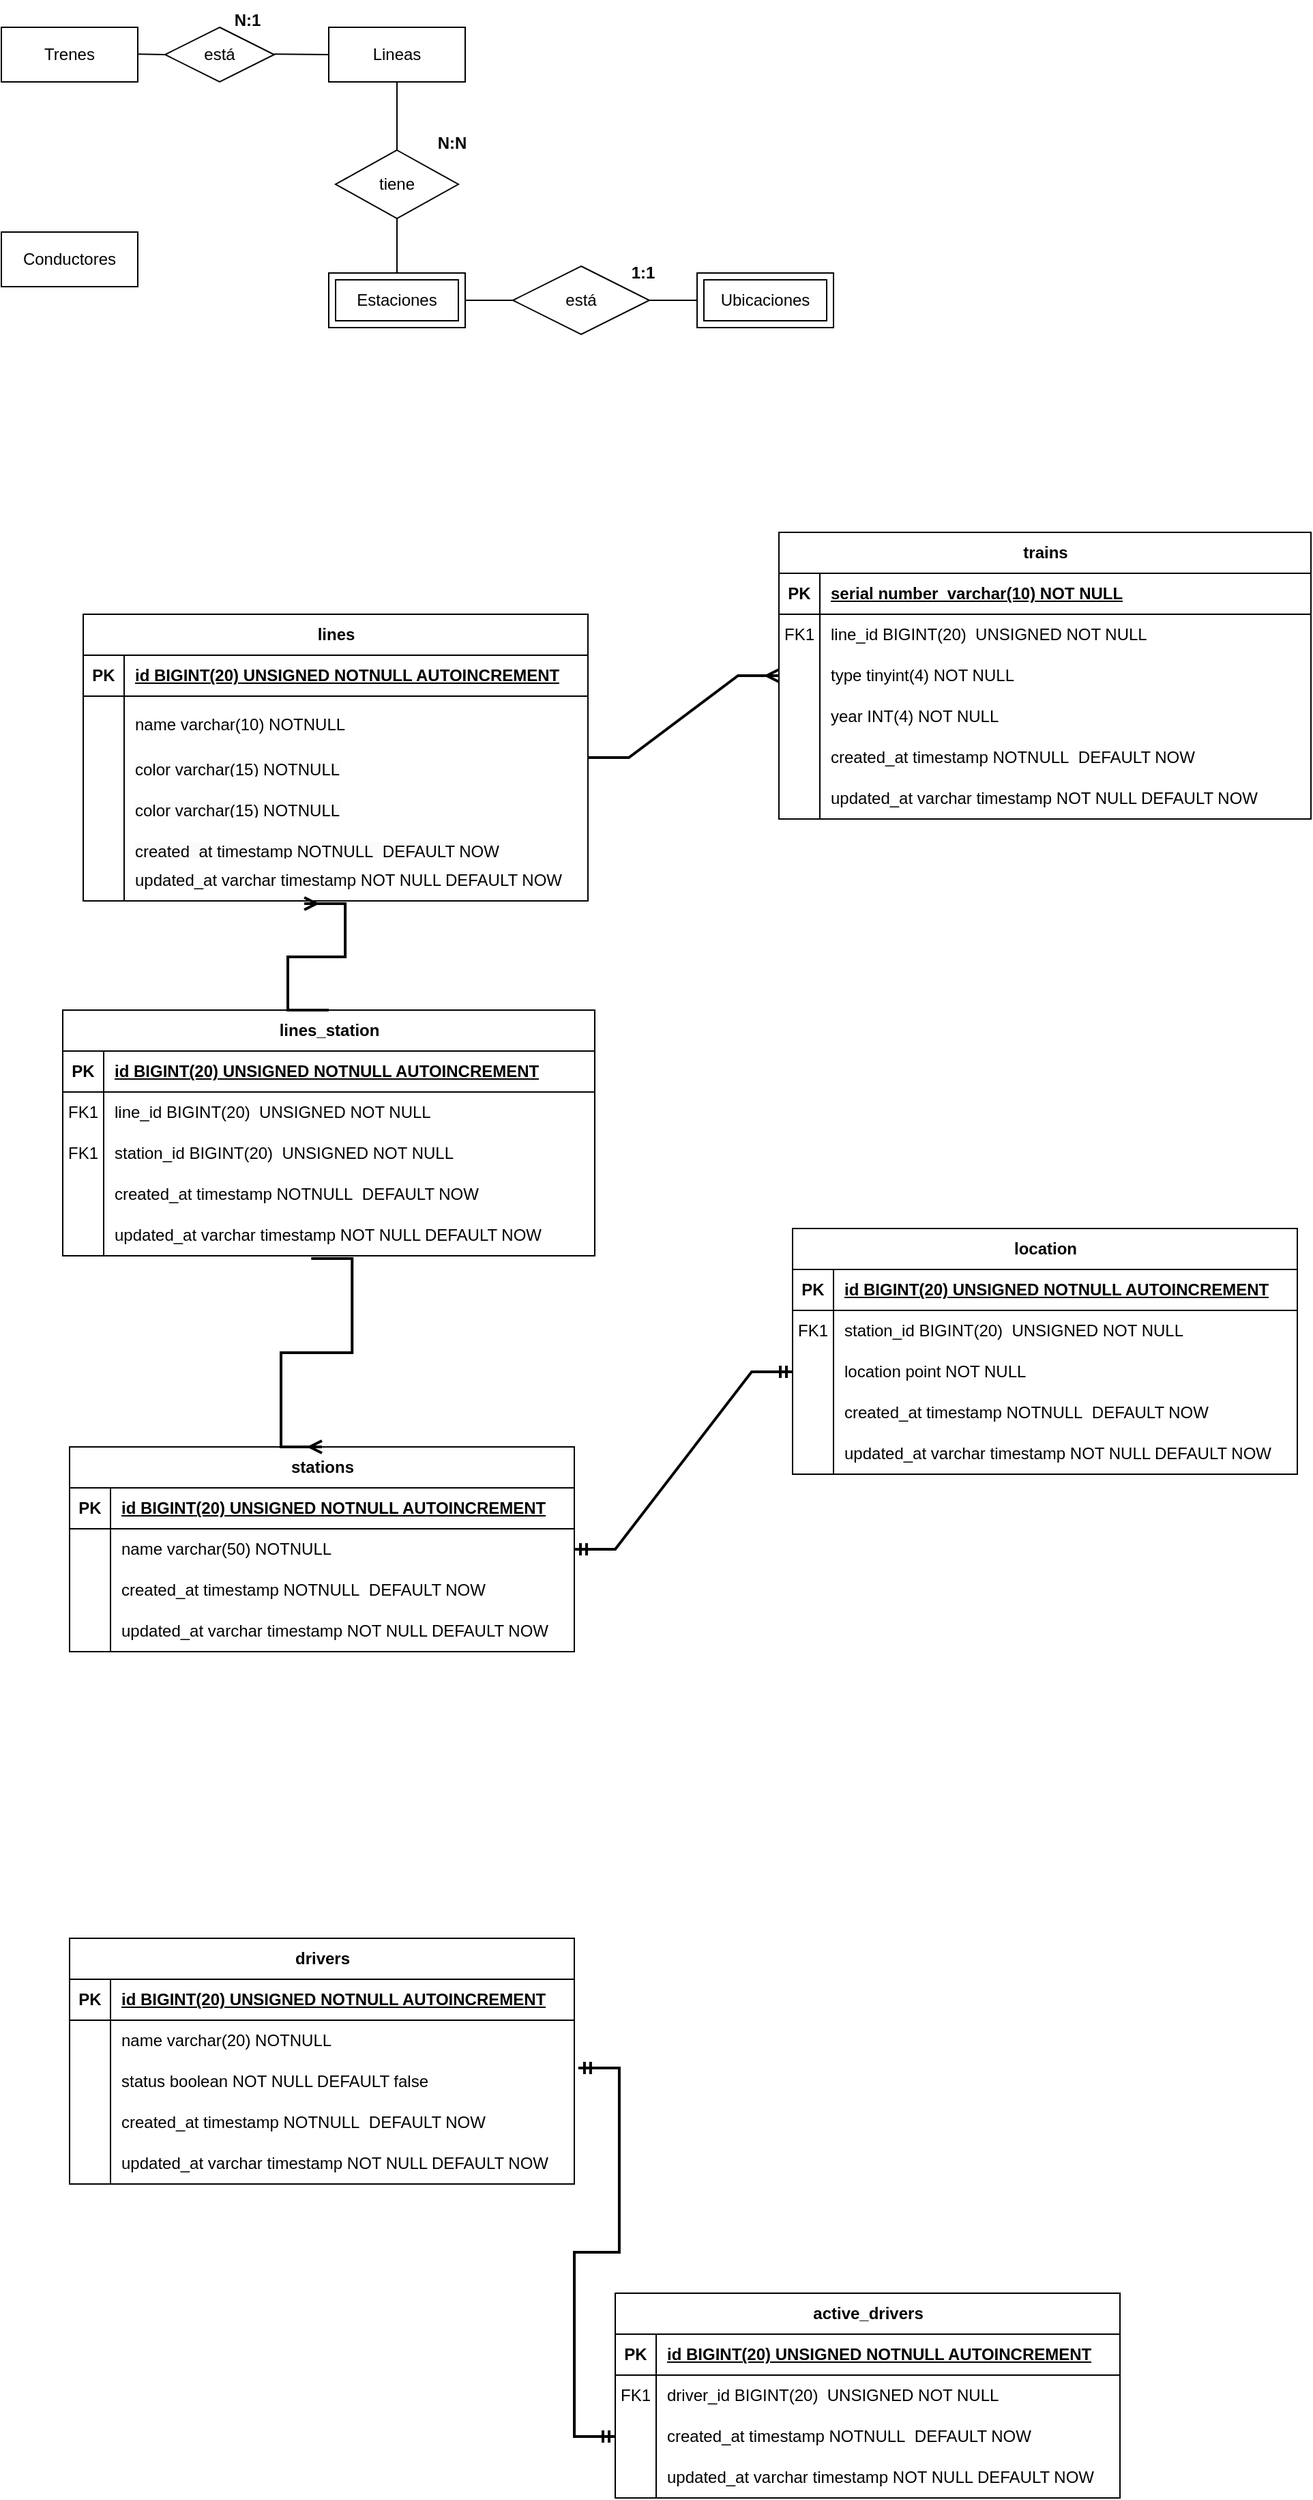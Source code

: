 <mxfile version="24.0.5" type="device">
  <diagram id="R2lEEEUBdFMjLlhIrx00" name="Page-1">
    <mxGraphModel dx="3327" dy="1740" grid="1" gridSize="10" guides="1" tooltips="1" connect="1" arrows="1" fold="1" page="1" pageScale="1" pageWidth="850" pageHeight="1100" math="0" shadow="0" extFonts="Permanent Marker^https://fonts.googleapis.com/css?family=Permanent+Marker">
      <root>
        <mxCell id="0" />
        <mxCell id="1" parent="0" />
        <mxCell id="7K-IEKMpNuhxgdK280T_-3" value="&lt;font style=&quot;vertical-align: inherit;&quot;&gt;&lt;font style=&quot;vertical-align: inherit;&quot;&gt;Lineas&lt;/font&gt;&lt;/font&gt;" style="whiteSpace=wrap;html=1;align=center;" vertex="1" parent="1">
          <mxGeometry x="250" y="30" width="100" height="40" as="geometry" />
        </mxCell>
        <mxCell id="7K-IEKMpNuhxgdK280T_-4" value="&lt;font style=&quot;vertical-align: inherit;&quot;&gt;&lt;font style=&quot;vertical-align: inherit;&quot;&gt;Trenes&lt;/font&gt;&lt;/font&gt;" style="whiteSpace=wrap;html=1;align=center;" vertex="1" parent="1">
          <mxGeometry x="10" y="30" width="100" height="40" as="geometry" />
        </mxCell>
        <mxCell id="7K-IEKMpNuhxgdK280T_-5" value="&lt;font style=&quot;vertical-align: inherit;&quot;&gt;&lt;font style=&quot;vertical-align: inherit;&quot;&gt;Estaciones&lt;/font&gt;&lt;/font&gt;" style="shape=ext;margin=3;double=1;whiteSpace=wrap;html=1;align=center;" vertex="1" parent="1">
          <mxGeometry x="250" y="210" width="100" height="40" as="geometry" />
        </mxCell>
        <mxCell id="7K-IEKMpNuhxgdK280T_-6" value="&lt;font style=&quot;vertical-align: inherit;&quot;&gt;&lt;font style=&quot;vertical-align: inherit;&quot;&gt;Ubicaciones&lt;/font&gt;&lt;/font&gt;" style="shape=ext;margin=3;double=1;whiteSpace=wrap;html=1;align=center;" vertex="1" parent="1">
          <mxGeometry x="520" y="210" width="100" height="40" as="geometry" />
        </mxCell>
        <mxCell id="7K-IEKMpNuhxgdK280T_-10" value="&lt;font style=&quot;vertical-align: inherit;&quot;&gt;&lt;font style=&quot;vertical-align: inherit;&quot;&gt;está&lt;/font&gt;&lt;/font&gt;" style="shape=rhombus;perimeter=rhombusPerimeter;whiteSpace=wrap;html=1;align=center;" vertex="1" parent="1">
          <mxGeometry x="130" y="30" width="80" height="40" as="geometry" />
        </mxCell>
        <mxCell id="7K-IEKMpNuhxgdK280T_-11" value="" style="endArrow=none;html=1;rounded=0;entryX=0;entryY=0.5;entryDx=0;entryDy=0;" edge="1" parent="1" target="7K-IEKMpNuhxgdK280T_-10">
          <mxGeometry relative="1" as="geometry">
            <mxPoint x="110" y="49.57" as="sourcePoint" />
            <mxPoint x="270" y="49.57" as="targetPoint" />
          </mxGeometry>
        </mxCell>
        <mxCell id="7K-IEKMpNuhxgdK280T_-12" value="" style="endArrow=none;html=1;rounded=0;" edge="1" parent="1">
          <mxGeometry relative="1" as="geometry">
            <mxPoint x="210" y="49.57" as="sourcePoint" />
            <mxPoint x="250" y="50" as="targetPoint" />
          </mxGeometry>
        </mxCell>
        <mxCell id="7K-IEKMpNuhxgdK280T_-13" value="&lt;font style=&quot;vertical-align: inherit;&quot;&gt;&lt;font style=&quot;vertical-align: inherit;&quot;&gt;tiene&lt;/font&gt;&lt;/font&gt;" style="shape=rhombus;perimeter=rhombusPerimeter;whiteSpace=wrap;html=1;align=center;" vertex="1" parent="1">
          <mxGeometry x="255" y="120" width="90" height="50" as="geometry" />
        </mxCell>
        <mxCell id="7K-IEKMpNuhxgdK280T_-14" value="" style="endArrow=none;html=1;rounded=0;exitX=0.5;exitY=1;exitDx=0;exitDy=0;entryX=0.5;entryY=0;entryDx=0;entryDy=0;" edge="1" parent="1" source="7K-IEKMpNuhxgdK280T_-3" target="7K-IEKMpNuhxgdK280T_-13">
          <mxGeometry relative="1" as="geometry">
            <mxPoint x="240" y="180" as="sourcePoint" />
            <mxPoint x="400" y="180" as="targetPoint" />
          </mxGeometry>
        </mxCell>
        <mxCell id="7K-IEKMpNuhxgdK280T_-15" value="" style="endArrow=none;html=1;rounded=0;exitX=0.5;exitY=1;exitDx=0;exitDy=0;entryX=0.5;entryY=0;entryDx=0;entryDy=0;" edge="1" parent="1" source="7K-IEKMpNuhxgdK280T_-13" target="7K-IEKMpNuhxgdK280T_-5">
          <mxGeometry relative="1" as="geometry">
            <mxPoint x="240" y="180" as="sourcePoint" />
            <mxPoint x="300" y="200" as="targetPoint" />
          </mxGeometry>
        </mxCell>
        <mxCell id="7K-IEKMpNuhxgdK280T_-16" value="&lt;font style=&quot;vertical-align: inherit;&quot;&gt;&lt;font style=&quot;vertical-align: inherit;&quot;&gt;está&lt;/font&gt;&lt;/font&gt;" style="shape=rhombus;perimeter=rhombusPerimeter;whiteSpace=wrap;html=1;align=center;" vertex="1" parent="1">
          <mxGeometry x="385" y="205" width="100" height="50" as="geometry" />
        </mxCell>
        <mxCell id="7K-IEKMpNuhxgdK280T_-17" value="" style="endArrow=none;html=1;rounded=0;exitX=1;exitY=0.5;exitDx=0;exitDy=0;entryX=0;entryY=0.5;entryDx=0;entryDy=0;" edge="1" parent="1" source="7K-IEKMpNuhxgdK280T_-5" target="7K-IEKMpNuhxgdK280T_-16">
          <mxGeometry relative="1" as="geometry">
            <mxPoint x="360" y="230" as="sourcePoint" />
            <mxPoint x="380" y="230" as="targetPoint" />
          </mxGeometry>
        </mxCell>
        <mxCell id="7K-IEKMpNuhxgdK280T_-18" value="" style="endArrow=none;html=1;rounded=0;exitX=1;exitY=0.5;exitDx=0;exitDy=0;entryX=0;entryY=0.5;entryDx=0;entryDy=0;" edge="1" parent="1" source="7K-IEKMpNuhxgdK280T_-16" target="7K-IEKMpNuhxgdK280T_-6">
          <mxGeometry relative="1" as="geometry">
            <mxPoint x="370" y="240" as="sourcePoint" />
            <mxPoint x="530" y="240" as="targetPoint" />
          </mxGeometry>
        </mxCell>
        <mxCell id="7K-IEKMpNuhxgdK280T_-19" value="&lt;font style=&quot;vertical-align: inherit;&quot;&gt;&lt;font style=&quot;vertical-align: inherit;&quot;&gt;&lt;font style=&quot;vertical-align: inherit;&quot;&gt;&lt;font style=&quot;vertical-align: inherit;&quot;&gt;Conductores&lt;/font&gt;&lt;/font&gt;&lt;/font&gt;&lt;/font&gt;" style="whiteSpace=wrap;html=1;align=center;" vertex="1" parent="1">
          <mxGeometry x="10" y="180" width="100" height="40" as="geometry" />
        </mxCell>
        <mxCell id="7K-IEKMpNuhxgdK280T_-21" value="&lt;font style=&quot;vertical-align: inherit;&quot;&gt;&lt;font style=&quot;vertical-align: inherit;&quot;&gt;N:1&lt;/font&gt;&lt;/font&gt;" style="text;html=1;align=center;verticalAlign=middle;resizable=0;points=[];autosize=1;strokeColor=none;fillColor=none;fontStyle=1" vertex="1" parent="1">
          <mxGeometry x="170" y="10" width="40" height="30" as="geometry" />
        </mxCell>
        <mxCell id="7K-IEKMpNuhxgdK280T_-22" value="&lt;font style=&quot;vertical-align: inherit;&quot;&gt;&lt;font style=&quot;vertical-align: inherit;&quot;&gt;1:1&lt;/font&gt;&lt;/font&gt;" style="text;html=1;align=center;verticalAlign=middle;resizable=0;points=[];autosize=1;strokeColor=none;fillColor=none;fontStyle=1" vertex="1" parent="1">
          <mxGeometry x="460" y="195" width="40" height="30" as="geometry" />
        </mxCell>
        <mxCell id="7K-IEKMpNuhxgdK280T_-23" value="&lt;font style=&quot;vertical-align: inherit;&quot;&gt;&lt;font style=&quot;vertical-align: inherit;&quot;&gt;N:N&lt;/font&gt;&lt;/font&gt;" style="text;html=1;align=center;verticalAlign=middle;resizable=0;points=[];autosize=1;strokeColor=none;fillColor=none;fontStyle=1" vertex="1" parent="1">
          <mxGeometry x="320" y="100" width="40" height="30" as="geometry" />
        </mxCell>
        <mxCell id="7K-IEKMpNuhxgdK280T_-27" value="lines" style="shape=table;startSize=30;container=1;collapsible=1;childLayout=tableLayout;fixedRows=1;rowLines=0;fontStyle=1;align=center;resizeLast=1;html=1;" vertex="1" parent="1">
          <mxGeometry x="70" y="460" width="370" height="210" as="geometry" />
        </mxCell>
        <mxCell id="7K-IEKMpNuhxgdK280T_-28" value="" style="shape=tableRow;horizontal=0;startSize=0;swimlaneHead=0;swimlaneBody=0;fillColor=none;collapsible=0;dropTarget=0;points=[[0,0.5],[1,0.5]];portConstraint=eastwest;top=0;left=0;right=0;bottom=1;" vertex="1" parent="7K-IEKMpNuhxgdK280T_-27">
          <mxGeometry y="30" width="370" height="30" as="geometry" />
        </mxCell>
        <mxCell id="7K-IEKMpNuhxgdK280T_-29" value="PK" style="shape=partialRectangle;connectable=0;fillColor=none;top=0;left=0;bottom=0;right=0;fontStyle=1;overflow=hidden;whiteSpace=wrap;html=1;" vertex="1" parent="7K-IEKMpNuhxgdK280T_-28">
          <mxGeometry width="30" height="30" as="geometry">
            <mxRectangle width="30" height="30" as="alternateBounds" />
          </mxGeometry>
        </mxCell>
        <mxCell id="7K-IEKMpNuhxgdK280T_-30" value="id BIGINT(20) UNSIGNED NOTNULL AUTOINCREMENT" style="shape=partialRectangle;connectable=0;fillColor=none;top=0;left=0;bottom=0;right=0;align=left;spacingLeft=6;fontStyle=5;overflow=hidden;whiteSpace=wrap;html=1;" vertex="1" parent="7K-IEKMpNuhxgdK280T_-28">
          <mxGeometry x="30" width="340" height="30" as="geometry">
            <mxRectangle width="340" height="30" as="alternateBounds" />
          </mxGeometry>
        </mxCell>
        <mxCell id="7K-IEKMpNuhxgdK280T_-31" value="" style="shape=tableRow;horizontal=0;startSize=0;swimlaneHead=0;swimlaneBody=0;fillColor=none;collapsible=0;dropTarget=0;points=[[0,0.5],[1,0.5]];portConstraint=eastwest;top=0;left=0;right=0;bottom=0;" vertex="1" parent="7K-IEKMpNuhxgdK280T_-27">
          <mxGeometry y="60" width="370" height="30" as="geometry" />
        </mxCell>
        <mxCell id="7K-IEKMpNuhxgdK280T_-32" value="" style="shape=partialRectangle;connectable=0;fillColor=none;top=0;left=0;bottom=0;right=0;editable=1;overflow=hidden;whiteSpace=wrap;html=1;" vertex="1" parent="7K-IEKMpNuhxgdK280T_-31">
          <mxGeometry width="30" height="30" as="geometry">
            <mxRectangle width="30" height="30" as="alternateBounds" />
          </mxGeometry>
        </mxCell>
        <mxCell id="7K-IEKMpNuhxgdK280T_-33" value="name varchar(10) NOTNULL" style="shape=partialRectangle;connectable=0;fillColor=none;top=0;left=0;bottom=0;right=0;align=left;spacingLeft=6;overflow=hidden;whiteSpace=wrap;html=1;verticalAlign=bottom;" vertex="1" parent="7K-IEKMpNuhxgdK280T_-31">
          <mxGeometry x="30" width="340" height="30" as="geometry">
            <mxRectangle width="340" height="30" as="alternateBounds" />
          </mxGeometry>
        </mxCell>
        <mxCell id="7K-IEKMpNuhxgdK280T_-34" value="" style="shape=tableRow;horizontal=0;startSize=0;swimlaneHead=0;swimlaneBody=0;fillColor=none;collapsible=0;dropTarget=0;points=[[0,0.5],[1,0.5]];portConstraint=eastwest;top=0;left=0;right=0;bottom=0;" vertex="1" parent="7K-IEKMpNuhxgdK280T_-27">
          <mxGeometry y="90" width="370" height="30" as="geometry" />
        </mxCell>
        <mxCell id="7K-IEKMpNuhxgdK280T_-35" value="" style="shape=partialRectangle;connectable=0;fillColor=none;top=0;left=0;bottom=0;right=0;editable=1;overflow=hidden;whiteSpace=wrap;html=1;" vertex="1" parent="7K-IEKMpNuhxgdK280T_-34">
          <mxGeometry width="30" height="30" as="geometry">
            <mxRectangle width="30" height="30" as="alternateBounds" />
          </mxGeometry>
        </mxCell>
        <mxCell id="7K-IEKMpNuhxgdK280T_-36" value="&lt;br&gt;&lt;span style=&quot;color: rgb(0, 0, 0); font-family: Helvetica; font-size: 12px; font-style: normal; font-variant-ligatures: normal; font-variant-caps: normal; font-weight: 400; letter-spacing: normal; orphans: 2; text-align: left; text-indent: 0px; text-transform: none; widows: 2; word-spacing: 0px; -webkit-text-stroke-width: 0px; white-space: normal; background-color: rgb(251, 251, 251); text-decoration-thickness: initial; text-decoration-style: initial; text-decoration-color: initial; display: inline !important; float: none;&quot;&gt;color varchar(15) NOTNULL&lt;/span&gt;&lt;div&gt;&lt;br/&gt;&lt;/div&gt;" style="shape=partialRectangle;connectable=0;fillColor=none;top=0;left=0;bottom=0;right=0;align=left;spacingLeft=6;overflow=hidden;whiteSpace=wrap;html=1;verticalAlign=middle;" vertex="1" parent="7K-IEKMpNuhxgdK280T_-34">
          <mxGeometry x="30" width="340" height="30" as="geometry">
            <mxRectangle width="340" height="30" as="alternateBounds" />
          </mxGeometry>
        </mxCell>
        <mxCell id="7K-IEKMpNuhxgdK280T_-42" value="" style="shape=tableRow;horizontal=0;startSize=0;swimlaneHead=0;swimlaneBody=0;fillColor=none;collapsible=0;dropTarget=0;points=[[0,0.5],[1,0.5]];portConstraint=eastwest;top=0;left=0;right=0;bottom=0;" vertex="1" parent="7K-IEKMpNuhxgdK280T_-27">
          <mxGeometry y="120" width="370" height="30" as="geometry" />
        </mxCell>
        <mxCell id="7K-IEKMpNuhxgdK280T_-43" value="" style="shape=partialRectangle;connectable=0;fillColor=none;top=0;left=0;bottom=0;right=0;editable=1;overflow=hidden;whiteSpace=wrap;html=1;" vertex="1" parent="7K-IEKMpNuhxgdK280T_-42">
          <mxGeometry width="30" height="30" as="geometry">
            <mxRectangle width="30" height="30" as="alternateBounds" />
          </mxGeometry>
        </mxCell>
        <mxCell id="7K-IEKMpNuhxgdK280T_-44" value="&lt;br&gt;&lt;span style=&quot;color: rgb(0, 0, 0); font-family: Helvetica; font-size: 12px; font-style: normal; font-variant-ligatures: normal; font-variant-caps: normal; font-weight: 400; letter-spacing: normal; orphans: 2; text-align: left; text-indent: 0px; text-transform: none; widows: 2; word-spacing: 0px; -webkit-text-stroke-width: 0px; white-space: normal; background-color: rgb(251, 251, 251); text-decoration-thickness: initial; text-decoration-style: initial; text-decoration-color: initial; display: inline !important; float: none;&quot;&gt;color varchar(15) NOTNULL&lt;/span&gt;&lt;div&gt;&lt;br/&gt;&lt;/div&gt;" style="shape=partialRectangle;connectable=0;fillColor=none;top=0;left=0;bottom=0;right=0;align=left;spacingLeft=6;overflow=hidden;whiteSpace=wrap;html=1;verticalAlign=middle;" vertex="1" parent="7K-IEKMpNuhxgdK280T_-42">
          <mxGeometry x="30" width="340" height="30" as="geometry">
            <mxRectangle width="340" height="30" as="alternateBounds" />
          </mxGeometry>
        </mxCell>
        <mxCell id="7K-IEKMpNuhxgdK280T_-45" value="" style="shape=tableRow;horizontal=0;startSize=0;swimlaneHead=0;swimlaneBody=0;fillColor=none;collapsible=0;dropTarget=0;points=[[0,0.5],[1,0.5]];portConstraint=eastwest;top=0;left=0;right=0;bottom=0;" vertex="1" parent="7K-IEKMpNuhxgdK280T_-27">
          <mxGeometry y="150" width="370" height="30" as="geometry" />
        </mxCell>
        <mxCell id="7K-IEKMpNuhxgdK280T_-46" value="" style="shape=partialRectangle;connectable=0;fillColor=none;top=0;left=0;bottom=0;right=0;editable=1;overflow=hidden;whiteSpace=wrap;html=1;" vertex="1" parent="7K-IEKMpNuhxgdK280T_-45">
          <mxGeometry width="30" height="30" as="geometry">
            <mxRectangle width="30" height="30" as="alternateBounds" />
          </mxGeometry>
        </mxCell>
        <mxCell id="7K-IEKMpNuhxgdK280T_-47" value="&lt;br&gt;&lt;span style=&quot;color: rgb(0, 0, 0); font-family: Helvetica; font-size: 12px; font-style: normal; font-variant-ligatures: normal; font-variant-caps: normal; font-weight: 400; letter-spacing: normal; orphans: 2; text-align: left; text-indent: 0px; text-transform: none; widows: 2; word-spacing: 0px; -webkit-text-stroke-width: 0px; white-space: normal; background-color: rgb(251, 251, 251); text-decoration-thickness: initial; text-decoration-style: initial; text-decoration-color: initial; display: inline !important; float: none;&quot;&gt;created_at timestamp NOTNULL&amp;nbsp; DEFAULT NOW&lt;/span&gt;&lt;div&gt;&lt;br&gt;&lt;/div&gt;" style="shape=partialRectangle;connectable=0;fillColor=none;top=0;left=0;bottom=0;right=0;align=left;spacingLeft=6;overflow=hidden;whiteSpace=wrap;html=1;" vertex="1" parent="7K-IEKMpNuhxgdK280T_-45">
          <mxGeometry x="30" width="340" height="30" as="geometry">
            <mxRectangle width="340" height="30" as="alternateBounds" />
          </mxGeometry>
        </mxCell>
        <mxCell id="7K-IEKMpNuhxgdK280T_-48" value="" style="shape=tableRow;horizontal=0;startSize=0;swimlaneHead=0;swimlaneBody=0;fillColor=none;collapsible=0;dropTarget=0;points=[[0,0.5],[1,0.5]];portConstraint=eastwest;top=0;left=0;right=0;bottom=0;" vertex="1" parent="7K-IEKMpNuhxgdK280T_-27">
          <mxGeometry y="180" width="370" height="30" as="geometry" />
        </mxCell>
        <mxCell id="7K-IEKMpNuhxgdK280T_-49" value="" style="shape=partialRectangle;connectable=0;fillColor=none;top=0;left=0;bottom=0;right=0;editable=1;overflow=hidden;whiteSpace=wrap;html=1;" vertex="1" parent="7K-IEKMpNuhxgdK280T_-48">
          <mxGeometry width="30" height="30" as="geometry">
            <mxRectangle width="30" height="30" as="alternateBounds" />
          </mxGeometry>
        </mxCell>
        <mxCell id="7K-IEKMpNuhxgdK280T_-50" value="&lt;div&gt;updated_at varchar timestamp NOT NULL DEFAULT NOW&lt;/div&gt;" style="shape=partialRectangle;connectable=0;fillColor=none;top=0;left=0;bottom=0;right=0;align=left;spacingLeft=6;overflow=hidden;whiteSpace=wrap;html=1;" vertex="1" parent="7K-IEKMpNuhxgdK280T_-48">
          <mxGeometry x="30" width="340" height="30" as="geometry">
            <mxRectangle width="340" height="30" as="alternateBounds" />
          </mxGeometry>
        </mxCell>
        <mxCell id="7K-IEKMpNuhxgdK280T_-54" value="trains" style="shape=table;startSize=30;container=1;collapsible=1;childLayout=tableLayout;fixedRows=1;rowLines=0;fontStyle=1;align=center;resizeLast=1;html=1;" vertex="1" parent="1">
          <mxGeometry x="580" y="400" width="390" height="210" as="geometry" />
        </mxCell>
        <mxCell id="7K-IEKMpNuhxgdK280T_-55" value="" style="shape=tableRow;horizontal=0;startSize=0;swimlaneHead=0;swimlaneBody=0;fillColor=none;collapsible=0;dropTarget=0;points=[[0,0.5],[1,0.5]];portConstraint=eastwest;top=0;left=0;right=0;bottom=1;" vertex="1" parent="7K-IEKMpNuhxgdK280T_-54">
          <mxGeometry y="30" width="390" height="30" as="geometry" />
        </mxCell>
        <mxCell id="7K-IEKMpNuhxgdK280T_-56" value="PK" style="shape=partialRectangle;connectable=0;fillColor=none;top=0;left=0;bottom=0;right=0;fontStyle=1;overflow=hidden;whiteSpace=wrap;html=1;" vertex="1" parent="7K-IEKMpNuhxgdK280T_-55">
          <mxGeometry width="30" height="30" as="geometry">
            <mxRectangle width="30" height="30" as="alternateBounds" />
          </mxGeometry>
        </mxCell>
        <mxCell id="7K-IEKMpNuhxgdK280T_-57" value="serial number&amp;nbsp; varchar(10) NOT NULL" style="shape=partialRectangle;connectable=0;fillColor=none;top=0;left=0;bottom=0;right=0;align=left;spacingLeft=6;fontStyle=5;overflow=hidden;whiteSpace=wrap;html=1;" vertex="1" parent="7K-IEKMpNuhxgdK280T_-55">
          <mxGeometry x="30" width="360" height="30" as="geometry">
            <mxRectangle width="360" height="30" as="alternateBounds" />
          </mxGeometry>
        </mxCell>
        <mxCell id="7K-IEKMpNuhxgdK280T_-58" value="" style="shape=tableRow;horizontal=0;startSize=0;swimlaneHead=0;swimlaneBody=0;fillColor=none;collapsible=0;dropTarget=0;points=[[0,0.5],[1,0.5]];portConstraint=eastwest;top=0;left=0;right=0;bottom=0;" vertex="1" parent="7K-IEKMpNuhxgdK280T_-54">
          <mxGeometry y="60" width="390" height="30" as="geometry" />
        </mxCell>
        <mxCell id="7K-IEKMpNuhxgdK280T_-59" value="FK1" style="shape=partialRectangle;connectable=0;fillColor=none;top=0;left=0;bottom=0;right=0;editable=1;overflow=hidden;whiteSpace=wrap;html=1;" vertex="1" parent="7K-IEKMpNuhxgdK280T_-58">
          <mxGeometry width="30" height="30" as="geometry">
            <mxRectangle width="30" height="30" as="alternateBounds" />
          </mxGeometry>
        </mxCell>
        <mxCell id="7K-IEKMpNuhxgdK280T_-60" value="line_id BIGINT(20)&amp;nbsp; UNSIGNED NOT NULL" style="shape=partialRectangle;connectable=0;fillColor=none;top=0;left=0;bottom=0;right=0;align=left;spacingLeft=6;overflow=hidden;whiteSpace=wrap;html=1;" vertex="1" parent="7K-IEKMpNuhxgdK280T_-58">
          <mxGeometry x="30" width="360" height="30" as="geometry">
            <mxRectangle width="360" height="30" as="alternateBounds" />
          </mxGeometry>
        </mxCell>
        <mxCell id="7K-IEKMpNuhxgdK280T_-61" value="" style="shape=tableRow;horizontal=0;startSize=0;swimlaneHead=0;swimlaneBody=0;fillColor=none;collapsible=0;dropTarget=0;points=[[0,0.5],[1,0.5]];portConstraint=eastwest;top=0;left=0;right=0;bottom=0;" vertex="1" parent="7K-IEKMpNuhxgdK280T_-54">
          <mxGeometry y="90" width="390" height="30" as="geometry" />
        </mxCell>
        <mxCell id="7K-IEKMpNuhxgdK280T_-62" value="" style="shape=partialRectangle;connectable=0;fillColor=none;top=0;left=0;bottom=0;right=0;editable=1;overflow=hidden;whiteSpace=wrap;html=1;" vertex="1" parent="7K-IEKMpNuhxgdK280T_-61">
          <mxGeometry width="30" height="30" as="geometry">
            <mxRectangle width="30" height="30" as="alternateBounds" />
          </mxGeometry>
        </mxCell>
        <mxCell id="7K-IEKMpNuhxgdK280T_-63" value="type tinyint(4) NOT NULL" style="shape=partialRectangle;connectable=0;fillColor=none;top=0;left=0;bottom=0;right=0;align=left;spacingLeft=6;overflow=hidden;whiteSpace=wrap;html=1;" vertex="1" parent="7K-IEKMpNuhxgdK280T_-61">
          <mxGeometry x="30" width="360" height="30" as="geometry">
            <mxRectangle width="360" height="30" as="alternateBounds" />
          </mxGeometry>
        </mxCell>
        <mxCell id="7K-IEKMpNuhxgdK280T_-64" value="" style="shape=tableRow;horizontal=0;startSize=0;swimlaneHead=0;swimlaneBody=0;fillColor=none;collapsible=0;dropTarget=0;points=[[0,0.5],[1,0.5]];portConstraint=eastwest;top=0;left=0;right=0;bottom=0;" vertex="1" parent="7K-IEKMpNuhxgdK280T_-54">
          <mxGeometry y="120" width="390" height="30" as="geometry" />
        </mxCell>
        <mxCell id="7K-IEKMpNuhxgdK280T_-65" value="" style="shape=partialRectangle;connectable=0;fillColor=none;top=0;left=0;bottom=0;right=0;editable=1;overflow=hidden;whiteSpace=wrap;html=1;" vertex="1" parent="7K-IEKMpNuhxgdK280T_-64">
          <mxGeometry width="30" height="30" as="geometry">
            <mxRectangle width="30" height="30" as="alternateBounds" />
          </mxGeometry>
        </mxCell>
        <mxCell id="7K-IEKMpNuhxgdK280T_-66" value="year INT(4) NOT NULL" style="shape=partialRectangle;connectable=0;fillColor=none;top=0;left=0;bottom=0;right=0;align=left;spacingLeft=6;overflow=hidden;whiteSpace=wrap;html=1;" vertex="1" parent="7K-IEKMpNuhxgdK280T_-64">
          <mxGeometry x="30" width="360" height="30" as="geometry">
            <mxRectangle width="360" height="30" as="alternateBounds" />
          </mxGeometry>
        </mxCell>
        <mxCell id="7K-IEKMpNuhxgdK280T_-76" value="" style="shape=tableRow;horizontal=0;startSize=0;swimlaneHead=0;swimlaneBody=0;fillColor=none;collapsible=0;dropTarget=0;points=[[0,0.5],[1,0.5]];portConstraint=eastwest;top=0;left=0;right=0;bottom=0;" vertex="1" parent="7K-IEKMpNuhxgdK280T_-54">
          <mxGeometry y="150" width="390" height="30" as="geometry" />
        </mxCell>
        <mxCell id="7K-IEKMpNuhxgdK280T_-77" value="" style="shape=partialRectangle;connectable=0;fillColor=none;top=0;left=0;bottom=0;right=0;editable=1;overflow=hidden;whiteSpace=wrap;html=1;" vertex="1" parent="7K-IEKMpNuhxgdK280T_-76">
          <mxGeometry width="30" height="30" as="geometry">
            <mxRectangle width="30" height="30" as="alternateBounds" />
          </mxGeometry>
        </mxCell>
        <mxCell id="7K-IEKMpNuhxgdK280T_-78" value="created_at timestamp NOTNULL&amp;nbsp; DEFAULT NOW" style="shape=partialRectangle;connectable=0;fillColor=none;top=0;left=0;bottom=0;right=0;align=left;spacingLeft=6;overflow=hidden;whiteSpace=wrap;html=1;" vertex="1" parent="7K-IEKMpNuhxgdK280T_-76">
          <mxGeometry x="30" width="360" height="30" as="geometry">
            <mxRectangle width="360" height="30" as="alternateBounds" />
          </mxGeometry>
        </mxCell>
        <mxCell id="7K-IEKMpNuhxgdK280T_-79" value="" style="shape=tableRow;horizontal=0;startSize=0;swimlaneHead=0;swimlaneBody=0;fillColor=none;collapsible=0;dropTarget=0;points=[[0,0.5],[1,0.5]];portConstraint=eastwest;top=0;left=0;right=0;bottom=0;" vertex="1" parent="7K-IEKMpNuhxgdK280T_-54">
          <mxGeometry y="180" width="390" height="30" as="geometry" />
        </mxCell>
        <mxCell id="7K-IEKMpNuhxgdK280T_-80" value="" style="shape=partialRectangle;connectable=0;fillColor=none;top=0;left=0;bottom=0;right=0;editable=1;overflow=hidden;whiteSpace=wrap;html=1;" vertex="1" parent="7K-IEKMpNuhxgdK280T_-79">
          <mxGeometry width="30" height="30" as="geometry">
            <mxRectangle width="30" height="30" as="alternateBounds" />
          </mxGeometry>
        </mxCell>
        <mxCell id="7K-IEKMpNuhxgdK280T_-81" value="updated_at varchar timestamp NOT NULL DEFAULT NOW" style="shape=partialRectangle;connectable=0;fillColor=none;top=0;left=0;bottom=0;right=0;align=left;spacingLeft=6;overflow=hidden;whiteSpace=wrap;html=1;" vertex="1" parent="7K-IEKMpNuhxgdK280T_-79">
          <mxGeometry x="30" width="360" height="30" as="geometry">
            <mxRectangle width="360" height="30" as="alternateBounds" />
          </mxGeometry>
        </mxCell>
        <mxCell id="7K-IEKMpNuhxgdK280T_-95" value="stations" style="shape=table;startSize=30;container=1;collapsible=1;childLayout=tableLayout;fixedRows=1;rowLines=0;fontStyle=1;align=center;resizeLast=1;html=1;" vertex="1" parent="1">
          <mxGeometry x="60" y="1070" width="370" height="150" as="geometry" />
        </mxCell>
        <mxCell id="7K-IEKMpNuhxgdK280T_-96" value="" style="shape=tableRow;horizontal=0;startSize=0;swimlaneHead=0;swimlaneBody=0;fillColor=none;collapsible=0;dropTarget=0;points=[[0,0.5],[1,0.5]];portConstraint=eastwest;top=0;left=0;right=0;bottom=1;" vertex="1" parent="7K-IEKMpNuhxgdK280T_-95">
          <mxGeometry y="30" width="370" height="30" as="geometry" />
        </mxCell>
        <mxCell id="7K-IEKMpNuhxgdK280T_-97" value="PK" style="shape=partialRectangle;connectable=0;fillColor=none;top=0;left=0;bottom=0;right=0;fontStyle=1;overflow=hidden;whiteSpace=wrap;html=1;" vertex="1" parent="7K-IEKMpNuhxgdK280T_-96">
          <mxGeometry width="30" height="30" as="geometry">
            <mxRectangle width="30" height="30" as="alternateBounds" />
          </mxGeometry>
        </mxCell>
        <mxCell id="7K-IEKMpNuhxgdK280T_-98" value="id BIGINT(20) UNSIGNED NOTNULL AUTOINCREMENT" style="shape=partialRectangle;connectable=0;fillColor=none;top=0;left=0;bottom=0;right=0;align=left;spacingLeft=6;fontStyle=5;overflow=hidden;whiteSpace=wrap;html=1;" vertex="1" parent="7K-IEKMpNuhxgdK280T_-96">
          <mxGeometry x="30" width="340" height="30" as="geometry">
            <mxRectangle width="340" height="30" as="alternateBounds" />
          </mxGeometry>
        </mxCell>
        <mxCell id="7K-IEKMpNuhxgdK280T_-99" value="" style="shape=tableRow;horizontal=0;startSize=0;swimlaneHead=0;swimlaneBody=0;fillColor=none;collapsible=0;dropTarget=0;points=[[0,0.5],[1,0.5]];portConstraint=eastwest;top=0;left=0;right=0;bottom=0;" vertex="1" parent="7K-IEKMpNuhxgdK280T_-95">
          <mxGeometry y="60" width="370" height="30" as="geometry" />
        </mxCell>
        <mxCell id="7K-IEKMpNuhxgdK280T_-100" value="" style="shape=partialRectangle;connectable=0;fillColor=none;top=0;left=0;bottom=0;right=0;editable=1;overflow=hidden;whiteSpace=wrap;html=1;" vertex="1" parent="7K-IEKMpNuhxgdK280T_-99">
          <mxGeometry width="30" height="30" as="geometry">
            <mxRectangle width="30" height="30" as="alternateBounds" />
          </mxGeometry>
        </mxCell>
        <mxCell id="7K-IEKMpNuhxgdK280T_-101" value="name varchar(50) NOTNULL" style="shape=partialRectangle;connectable=0;fillColor=none;top=0;left=0;bottom=0;right=0;align=left;spacingLeft=6;overflow=hidden;whiteSpace=wrap;html=1;" vertex="1" parent="7K-IEKMpNuhxgdK280T_-99">
          <mxGeometry x="30" width="340" height="30" as="geometry">
            <mxRectangle width="340" height="30" as="alternateBounds" />
          </mxGeometry>
        </mxCell>
        <mxCell id="7K-IEKMpNuhxgdK280T_-108" value="" style="shape=tableRow;horizontal=0;startSize=0;swimlaneHead=0;swimlaneBody=0;fillColor=none;collapsible=0;dropTarget=0;points=[[0,0.5],[1,0.5]];portConstraint=eastwest;top=0;left=0;right=0;bottom=0;" vertex="1" parent="7K-IEKMpNuhxgdK280T_-95">
          <mxGeometry y="90" width="370" height="30" as="geometry" />
        </mxCell>
        <mxCell id="7K-IEKMpNuhxgdK280T_-109" value="" style="shape=partialRectangle;connectable=0;fillColor=none;top=0;left=0;bottom=0;right=0;editable=1;overflow=hidden;whiteSpace=wrap;html=1;" vertex="1" parent="7K-IEKMpNuhxgdK280T_-108">
          <mxGeometry width="30" height="30" as="geometry">
            <mxRectangle width="30" height="30" as="alternateBounds" />
          </mxGeometry>
        </mxCell>
        <mxCell id="7K-IEKMpNuhxgdK280T_-110" value="created_at timestamp NOTNULL&amp;nbsp; DEFAULT NOW" style="shape=partialRectangle;connectable=0;fillColor=none;top=0;left=0;bottom=0;right=0;align=left;spacingLeft=6;overflow=hidden;whiteSpace=wrap;html=1;" vertex="1" parent="7K-IEKMpNuhxgdK280T_-108">
          <mxGeometry x="30" width="340" height="30" as="geometry">
            <mxRectangle width="340" height="30" as="alternateBounds" />
          </mxGeometry>
        </mxCell>
        <mxCell id="7K-IEKMpNuhxgdK280T_-111" value="" style="shape=tableRow;horizontal=0;startSize=0;swimlaneHead=0;swimlaneBody=0;fillColor=none;collapsible=0;dropTarget=0;points=[[0,0.5],[1,0.5]];portConstraint=eastwest;top=0;left=0;right=0;bottom=0;" vertex="1" parent="7K-IEKMpNuhxgdK280T_-95">
          <mxGeometry y="120" width="370" height="30" as="geometry" />
        </mxCell>
        <mxCell id="7K-IEKMpNuhxgdK280T_-112" value="" style="shape=partialRectangle;connectable=0;fillColor=none;top=0;left=0;bottom=0;right=0;editable=1;overflow=hidden;whiteSpace=wrap;html=1;" vertex="1" parent="7K-IEKMpNuhxgdK280T_-111">
          <mxGeometry width="30" height="30" as="geometry">
            <mxRectangle width="30" height="30" as="alternateBounds" />
          </mxGeometry>
        </mxCell>
        <mxCell id="7K-IEKMpNuhxgdK280T_-113" value="updated_at varchar timestamp NOT NULL DEFAULT NOW" style="shape=partialRectangle;connectable=0;fillColor=none;top=0;left=0;bottom=0;right=0;align=left;spacingLeft=6;overflow=hidden;whiteSpace=wrap;html=1;" vertex="1" parent="7K-IEKMpNuhxgdK280T_-111">
          <mxGeometry x="30" width="340" height="30" as="geometry">
            <mxRectangle width="340" height="30" as="alternateBounds" />
          </mxGeometry>
        </mxCell>
        <mxCell id="7K-IEKMpNuhxgdK280T_-131" value="drivers" style="shape=table;startSize=30;container=1;collapsible=1;childLayout=tableLayout;fixedRows=1;rowLines=0;fontStyle=1;align=center;resizeLast=1;html=1;" vertex="1" parent="1">
          <mxGeometry x="60" y="1430" width="370" height="180" as="geometry" />
        </mxCell>
        <mxCell id="7K-IEKMpNuhxgdK280T_-132" value="" style="shape=tableRow;horizontal=0;startSize=0;swimlaneHead=0;swimlaneBody=0;fillColor=none;collapsible=0;dropTarget=0;points=[[0,0.5],[1,0.5]];portConstraint=eastwest;top=0;left=0;right=0;bottom=1;" vertex="1" parent="7K-IEKMpNuhxgdK280T_-131">
          <mxGeometry y="30" width="370" height="30" as="geometry" />
        </mxCell>
        <mxCell id="7K-IEKMpNuhxgdK280T_-133" value="PK" style="shape=partialRectangle;connectable=0;fillColor=none;top=0;left=0;bottom=0;right=0;fontStyle=1;overflow=hidden;whiteSpace=wrap;html=1;" vertex="1" parent="7K-IEKMpNuhxgdK280T_-132">
          <mxGeometry width="30" height="30" as="geometry">
            <mxRectangle width="30" height="30" as="alternateBounds" />
          </mxGeometry>
        </mxCell>
        <mxCell id="7K-IEKMpNuhxgdK280T_-134" value="id BIGINT(20) UNSIGNED NOTNULL AUTOINCREMENT" style="shape=partialRectangle;connectable=0;fillColor=none;top=0;left=0;bottom=0;right=0;align=left;spacingLeft=6;fontStyle=5;overflow=hidden;whiteSpace=wrap;html=1;" vertex="1" parent="7K-IEKMpNuhxgdK280T_-132">
          <mxGeometry x="30" width="340" height="30" as="geometry">
            <mxRectangle width="340" height="30" as="alternateBounds" />
          </mxGeometry>
        </mxCell>
        <mxCell id="7K-IEKMpNuhxgdK280T_-135" value="" style="shape=tableRow;horizontal=0;startSize=0;swimlaneHead=0;swimlaneBody=0;fillColor=none;collapsible=0;dropTarget=0;points=[[0,0.5],[1,0.5]];portConstraint=eastwest;top=0;left=0;right=0;bottom=0;" vertex="1" parent="7K-IEKMpNuhxgdK280T_-131">
          <mxGeometry y="60" width="370" height="30" as="geometry" />
        </mxCell>
        <mxCell id="7K-IEKMpNuhxgdK280T_-136" value="" style="shape=partialRectangle;connectable=0;fillColor=none;top=0;left=0;bottom=0;right=0;editable=1;overflow=hidden;whiteSpace=wrap;html=1;" vertex="1" parent="7K-IEKMpNuhxgdK280T_-135">
          <mxGeometry width="30" height="30" as="geometry">
            <mxRectangle width="30" height="30" as="alternateBounds" />
          </mxGeometry>
        </mxCell>
        <mxCell id="7K-IEKMpNuhxgdK280T_-137" value="name varchar(20) NOTNULL" style="shape=partialRectangle;connectable=0;fillColor=none;top=0;left=0;bottom=0;right=0;align=left;spacingLeft=6;overflow=hidden;whiteSpace=wrap;html=1;" vertex="1" parent="7K-IEKMpNuhxgdK280T_-135">
          <mxGeometry x="30" width="340" height="30" as="geometry">
            <mxRectangle width="340" height="30" as="alternateBounds" />
          </mxGeometry>
        </mxCell>
        <mxCell id="7K-IEKMpNuhxgdK280T_-138" value="" style="shape=tableRow;horizontal=0;startSize=0;swimlaneHead=0;swimlaneBody=0;fillColor=none;collapsible=0;dropTarget=0;points=[[0,0.5],[1,0.5]];portConstraint=eastwest;top=0;left=0;right=0;bottom=0;" vertex="1" parent="7K-IEKMpNuhxgdK280T_-131">
          <mxGeometry y="90" width="370" height="30" as="geometry" />
        </mxCell>
        <mxCell id="7K-IEKMpNuhxgdK280T_-139" value="" style="shape=partialRectangle;connectable=0;fillColor=none;top=0;left=0;bottom=0;right=0;editable=1;overflow=hidden;whiteSpace=wrap;html=1;" vertex="1" parent="7K-IEKMpNuhxgdK280T_-138">
          <mxGeometry width="30" height="30" as="geometry">
            <mxRectangle width="30" height="30" as="alternateBounds" />
          </mxGeometry>
        </mxCell>
        <mxCell id="7K-IEKMpNuhxgdK280T_-140" value="status boolean NOT NULL DEFAULT false" style="shape=partialRectangle;connectable=0;fillColor=none;top=0;left=0;bottom=0;right=0;align=left;spacingLeft=6;overflow=hidden;whiteSpace=wrap;html=1;" vertex="1" parent="7K-IEKMpNuhxgdK280T_-138">
          <mxGeometry x="30" width="340" height="30" as="geometry">
            <mxRectangle width="340" height="30" as="alternateBounds" />
          </mxGeometry>
        </mxCell>
        <mxCell id="7K-IEKMpNuhxgdK280T_-141" value="" style="shape=tableRow;horizontal=0;startSize=0;swimlaneHead=0;swimlaneBody=0;fillColor=none;collapsible=0;dropTarget=0;points=[[0,0.5],[1,0.5]];portConstraint=eastwest;top=0;left=0;right=0;bottom=0;" vertex="1" parent="7K-IEKMpNuhxgdK280T_-131">
          <mxGeometry y="120" width="370" height="30" as="geometry" />
        </mxCell>
        <mxCell id="7K-IEKMpNuhxgdK280T_-142" value="" style="shape=partialRectangle;connectable=0;fillColor=none;top=0;left=0;bottom=0;right=0;editable=1;overflow=hidden;whiteSpace=wrap;html=1;" vertex="1" parent="7K-IEKMpNuhxgdK280T_-141">
          <mxGeometry width="30" height="30" as="geometry">
            <mxRectangle width="30" height="30" as="alternateBounds" />
          </mxGeometry>
        </mxCell>
        <mxCell id="7K-IEKMpNuhxgdK280T_-143" value="created_at timestamp NOTNULL&amp;nbsp; DEFAULT NOW" style="shape=partialRectangle;connectable=0;fillColor=none;top=0;left=0;bottom=0;right=0;align=left;spacingLeft=6;overflow=hidden;whiteSpace=wrap;html=1;" vertex="1" parent="7K-IEKMpNuhxgdK280T_-141">
          <mxGeometry x="30" width="340" height="30" as="geometry">
            <mxRectangle width="340" height="30" as="alternateBounds" />
          </mxGeometry>
        </mxCell>
        <mxCell id="7K-IEKMpNuhxgdK280T_-144" value="" style="shape=tableRow;horizontal=0;startSize=0;swimlaneHead=0;swimlaneBody=0;fillColor=none;collapsible=0;dropTarget=0;points=[[0,0.5],[1,0.5]];portConstraint=eastwest;top=0;left=0;right=0;bottom=0;" vertex="1" parent="7K-IEKMpNuhxgdK280T_-131">
          <mxGeometry y="150" width="370" height="30" as="geometry" />
        </mxCell>
        <mxCell id="7K-IEKMpNuhxgdK280T_-145" value="" style="shape=partialRectangle;connectable=0;fillColor=none;top=0;left=0;bottom=0;right=0;editable=1;overflow=hidden;whiteSpace=wrap;html=1;" vertex="1" parent="7K-IEKMpNuhxgdK280T_-144">
          <mxGeometry width="30" height="30" as="geometry">
            <mxRectangle width="30" height="30" as="alternateBounds" />
          </mxGeometry>
        </mxCell>
        <mxCell id="7K-IEKMpNuhxgdK280T_-146" value="updated_at varchar timestamp NOT NULL DEFAULT NOW" style="shape=partialRectangle;connectable=0;fillColor=none;top=0;left=0;bottom=0;right=0;align=left;spacingLeft=6;overflow=hidden;whiteSpace=wrap;html=1;" vertex="1" parent="7K-IEKMpNuhxgdK280T_-144">
          <mxGeometry x="30" width="340" height="30" as="geometry">
            <mxRectangle width="340" height="30" as="alternateBounds" />
          </mxGeometry>
        </mxCell>
        <mxCell id="7K-IEKMpNuhxgdK280T_-163" value="" style="edgeStyle=entityRelationEdgeStyle;fontSize=12;html=1;endArrow=ERmany;rounded=0;strokeWidth=2;entryX=0;entryY=0.5;entryDx=0;entryDy=0;exitX=1;exitY=0.5;exitDx=0;exitDy=0;" edge="1" parent="1" source="7K-IEKMpNuhxgdK280T_-34" target="7K-IEKMpNuhxgdK280T_-61">
          <mxGeometry width="100" height="100" relative="1" as="geometry">
            <mxPoint x="390" y="620" as="sourcePoint" />
            <mxPoint x="490" y="520" as="targetPoint" />
            <Array as="points">
              <mxPoint x="460" y="560" />
            </Array>
          </mxGeometry>
        </mxCell>
        <mxCell id="7K-IEKMpNuhxgdK280T_-164" value="" style="edgeStyle=entityRelationEdgeStyle;fontSize=12;html=1;endArrow=ERmandOne;startArrow=ERmandOne;rounded=0;exitX=1;exitY=0.5;exitDx=0;exitDy=0;entryX=0;entryY=0.5;entryDx=0;entryDy=0;strokeWidth=2;" edge="1" parent="1" source="7K-IEKMpNuhxgdK280T_-99" target="7K-IEKMpNuhxgdK280T_-128">
          <mxGeometry width="100" height="100" relative="1" as="geometry">
            <mxPoint x="470" y="800" as="sourcePoint" />
            <mxPoint x="570" y="700" as="targetPoint" />
          </mxGeometry>
        </mxCell>
        <mxCell id="7K-IEKMpNuhxgdK280T_-165" value="" style="edgeStyle=entityRelationEdgeStyle;fontSize=12;html=1;endArrow=ERmandOne;startArrow=ERmandOne;rounded=0;exitX=1.008;exitY=0.167;exitDx=0;exitDy=0;entryX=0;entryY=0.5;entryDx=0;entryDy=0;strokeWidth=2;exitPerimeter=0;" edge="1" parent="1" source="7K-IEKMpNuhxgdK280T_-138" target="7K-IEKMpNuhxgdK280T_-157">
          <mxGeometry width="100" height="100" relative="1" as="geometry">
            <mxPoint x="440" y="1050" as="sourcePoint" />
            <mxPoint x="600" y="990" as="targetPoint" />
          </mxGeometry>
        </mxCell>
        <mxCell id="7K-IEKMpNuhxgdK280T_-147" value="active_drivers" style="shape=table;startSize=30;container=1;collapsible=1;childLayout=tableLayout;fixedRows=1;rowLines=0;fontStyle=1;align=center;resizeLast=1;html=1;" vertex="1" parent="1">
          <mxGeometry x="460" y="1690" width="370" height="150" as="geometry" />
        </mxCell>
        <mxCell id="7K-IEKMpNuhxgdK280T_-148" value="" style="shape=tableRow;horizontal=0;startSize=0;swimlaneHead=0;swimlaneBody=0;fillColor=none;collapsible=0;dropTarget=0;points=[[0,0.5],[1,0.5]];portConstraint=eastwest;top=0;left=0;right=0;bottom=1;" vertex="1" parent="7K-IEKMpNuhxgdK280T_-147">
          <mxGeometry y="30" width="370" height="30" as="geometry" />
        </mxCell>
        <mxCell id="7K-IEKMpNuhxgdK280T_-149" value="PK" style="shape=partialRectangle;connectable=0;fillColor=none;top=0;left=0;bottom=0;right=0;fontStyle=1;overflow=hidden;whiteSpace=wrap;html=1;" vertex="1" parent="7K-IEKMpNuhxgdK280T_-148">
          <mxGeometry width="30" height="30" as="geometry">
            <mxRectangle width="30" height="30" as="alternateBounds" />
          </mxGeometry>
        </mxCell>
        <mxCell id="7K-IEKMpNuhxgdK280T_-150" value="id BIGINT(20) UNSIGNED NOTNULL AUTOINCREMENT" style="shape=partialRectangle;connectable=0;fillColor=none;top=0;left=0;bottom=0;right=0;align=left;spacingLeft=6;fontStyle=5;overflow=hidden;whiteSpace=wrap;html=1;" vertex="1" parent="7K-IEKMpNuhxgdK280T_-148">
          <mxGeometry x="30" width="340" height="30" as="geometry">
            <mxRectangle width="340" height="30" as="alternateBounds" />
          </mxGeometry>
        </mxCell>
        <mxCell id="7K-IEKMpNuhxgdK280T_-151" value="" style="shape=tableRow;horizontal=0;startSize=0;swimlaneHead=0;swimlaneBody=0;fillColor=none;collapsible=0;dropTarget=0;points=[[0,0.5],[1,0.5]];portConstraint=eastwest;top=0;left=0;right=0;bottom=0;" vertex="1" parent="7K-IEKMpNuhxgdK280T_-147">
          <mxGeometry y="60" width="370" height="30" as="geometry" />
        </mxCell>
        <mxCell id="7K-IEKMpNuhxgdK280T_-152" value="FK1" style="shape=partialRectangle;connectable=0;fillColor=none;top=0;left=0;bottom=0;right=0;editable=1;overflow=hidden;whiteSpace=wrap;html=1;" vertex="1" parent="7K-IEKMpNuhxgdK280T_-151">
          <mxGeometry width="30" height="30" as="geometry">
            <mxRectangle width="30" height="30" as="alternateBounds" />
          </mxGeometry>
        </mxCell>
        <mxCell id="7K-IEKMpNuhxgdK280T_-153" value="driver_id BIGINT(20)&amp;nbsp; UNSIGNED NOT NULL" style="shape=partialRectangle;connectable=0;fillColor=none;top=0;left=0;bottom=0;right=0;align=left;spacingLeft=6;overflow=hidden;whiteSpace=wrap;html=1;" vertex="1" parent="7K-IEKMpNuhxgdK280T_-151">
          <mxGeometry x="30" width="340" height="30" as="geometry">
            <mxRectangle width="340" height="30" as="alternateBounds" />
          </mxGeometry>
        </mxCell>
        <mxCell id="7K-IEKMpNuhxgdK280T_-157" value="" style="shape=tableRow;horizontal=0;startSize=0;swimlaneHead=0;swimlaneBody=0;fillColor=none;collapsible=0;dropTarget=0;points=[[0,0.5],[1,0.5]];portConstraint=eastwest;top=0;left=0;right=0;bottom=0;" vertex="1" parent="7K-IEKMpNuhxgdK280T_-147">
          <mxGeometry y="90" width="370" height="30" as="geometry" />
        </mxCell>
        <mxCell id="7K-IEKMpNuhxgdK280T_-158" value="" style="shape=partialRectangle;connectable=0;fillColor=none;top=0;left=0;bottom=0;right=0;editable=1;overflow=hidden;whiteSpace=wrap;html=1;" vertex="1" parent="7K-IEKMpNuhxgdK280T_-157">
          <mxGeometry width="30" height="30" as="geometry">
            <mxRectangle width="30" height="30" as="alternateBounds" />
          </mxGeometry>
        </mxCell>
        <mxCell id="7K-IEKMpNuhxgdK280T_-159" value="created_at timestamp NOTNULL&amp;nbsp; DEFAULT NOW" style="shape=partialRectangle;connectable=0;fillColor=none;top=0;left=0;bottom=0;right=0;align=left;spacingLeft=6;overflow=hidden;whiteSpace=wrap;html=1;" vertex="1" parent="7K-IEKMpNuhxgdK280T_-157">
          <mxGeometry x="30" width="340" height="30" as="geometry">
            <mxRectangle width="340" height="30" as="alternateBounds" />
          </mxGeometry>
        </mxCell>
        <mxCell id="7K-IEKMpNuhxgdK280T_-160" value="" style="shape=tableRow;horizontal=0;startSize=0;swimlaneHead=0;swimlaneBody=0;fillColor=none;collapsible=0;dropTarget=0;points=[[0,0.5],[1,0.5]];portConstraint=eastwest;top=0;left=0;right=0;bottom=0;" vertex="1" parent="7K-IEKMpNuhxgdK280T_-147">
          <mxGeometry y="120" width="370" height="30" as="geometry" />
        </mxCell>
        <mxCell id="7K-IEKMpNuhxgdK280T_-161" value="" style="shape=partialRectangle;connectable=0;fillColor=none;top=0;left=0;bottom=0;right=0;editable=1;overflow=hidden;whiteSpace=wrap;html=1;" vertex="1" parent="7K-IEKMpNuhxgdK280T_-160">
          <mxGeometry width="30" height="30" as="geometry">
            <mxRectangle width="30" height="30" as="alternateBounds" />
          </mxGeometry>
        </mxCell>
        <mxCell id="7K-IEKMpNuhxgdK280T_-162" value="updated_at varchar timestamp NOT NULL DEFAULT NOW" style="shape=partialRectangle;connectable=0;fillColor=none;top=0;left=0;bottom=0;right=0;align=left;spacingLeft=6;overflow=hidden;whiteSpace=wrap;html=1;" vertex="1" parent="7K-IEKMpNuhxgdK280T_-160">
          <mxGeometry x="30" width="340" height="30" as="geometry">
            <mxRectangle width="340" height="30" as="alternateBounds" />
          </mxGeometry>
        </mxCell>
        <mxCell id="7K-IEKMpNuhxgdK280T_-114" value="location" style="shape=table;startSize=30;container=1;collapsible=1;childLayout=tableLayout;fixedRows=1;rowLines=0;fontStyle=1;align=center;resizeLast=1;html=1;" vertex="1" parent="1">
          <mxGeometry x="590" y="910" width="370" height="180" as="geometry" />
        </mxCell>
        <mxCell id="7K-IEKMpNuhxgdK280T_-115" value="" style="shape=tableRow;horizontal=0;startSize=0;swimlaneHead=0;swimlaneBody=0;fillColor=none;collapsible=0;dropTarget=0;points=[[0,0.5],[1,0.5]];portConstraint=eastwest;top=0;left=0;right=0;bottom=1;" vertex="1" parent="7K-IEKMpNuhxgdK280T_-114">
          <mxGeometry y="30" width="370" height="30" as="geometry" />
        </mxCell>
        <mxCell id="7K-IEKMpNuhxgdK280T_-116" value="PK" style="shape=partialRectangle;connectable=0;fillColor=none;top=0;left=0;bottom=0;right=0;fontStyle=1;overflow=hidden;whiteSpace=wrap;html=1;" vertex="1" parent="7K-IEKMpNuhxgdK280T_-115">
          <mxGeometry width="30" height="30" as="geometry">
            <mxRectangle width="30" height="30" as="alternateBounds" />
          </mxGeometry>
        </mxCell>
        <mxCell id="7K-IEKMpNuhxgdK280T_-117" value="id BIGINT(20) UNSIGNED NOTNULL AUTOINCREMENT" style="shape=partialRectangle;connectable=0;fillColor=none;top=0;left=0;bottom=0;right=0;align=left;spacingLeft=6;fontStyle=5;overflow=hidden;whiteSpace=wrap;html=1;" vertex="1" parent="7K-IEKMpNuhxgdK280T_-115">
          <mxGeometry x="30" width="340" height="30" as="geometry">
            <mxRectangle width="340" height="30" as="alternateBounds" />
          </mxGeometry>
        </mxCell>
        <mxCell id="7K-IEKMpNuhxgdK280T_-118" value="" style="shape=tableRow;horizontal=0;startSize=0;swimlaneHead=0;swimlaneBody=0;fillColor=none;collapsible=0;dropTarget=0;points=[[0,0.5],[1,0.5]];portConstraint=eastwest;top=0;left=0;right=0;bottom=0;" vertex="1" parent="7K-IEKMpNuhxgdK280T_-114">
          <mxGeometry y="60" width="370" height="30" as="geometry" />
        </mxCell>
        <mxCell id="7K-IEKMpNuhxgdK280T_-119" value="FK1" style="shape=partialRectangle;connectable=0;fillColor=none;top=0;left=0;bottom=0;right=0;editable=1;overflow=hidden;whiteSpace=wrap;html=1;" vertex="1" parent="7K-IEKMpNuhxgdK280T_-118">
          <mxGeometry width="30" height="30" as="geometry">
            <mxRectangle width="30" height="30" as="alternateBounds" />
          </mxGeometry>
        </mxCell>
        <mxCell id="7K-IEKMpNuhxgdK280T_-120" value="station_id BIGINT(20)&amp;nbsp; UNSIGNED NOT NULL" style="shape=partialRectangle;connectable=0;fillColor=none;top=0;left=0;bottom=0;right=0;align=left;spacingLeft=6;overflow=hidden;whiteSpace=wrap;html=1;" vertex="1" parent="7K-IEKMpNuhxgdK280T_-118">
          <mxGeometry x="30" width="340" height="30" as="geometry">
            <mxRectangle width="340" height="30" as="alternateBounds" />
          </mxGeometry>
        </mxCell>
        <mxCell id="7K-IEKMpNuhxgdK280T_-128" value="" style="shape=tableRow;horizontal=0;startSize=0;swimlaneHead=0;swimlaneBody=0;fillColor=none;collapsible=0;dropTarget=0;points=[[0,0.5],[1,0.5]];portConstraint=eastwest;top=0;left=0;right=0;bottom=0;" vertex="1" parent="7K-IEKMpNuhxgdK280T_-114">
          <mxGeometry y="90" width="370" height="30" as="geometry" />
        </mxCell>
        <mxCell id="7K-IEKMpNuhxgdK280T_-129" value="" style="shape=partialRectangle;connectable=0;fillColor=none;top=0;left=0;bottom=0;right=0;editable=1;overflow=hidden;whiteSpace=wrap;html=1;" vertex="1" parent="7K-IEKMpNuhxgdK280T_-128">
          <mxGeometry width="30" height="30" as="geometry">
            <mxRectangle width="30" height="30" as="alternateBounds" />
          </mxGeometry>
        </mxCell>
        <mxCell id="7K-IEKMpNuhxgdK280T_-130" value="location point NOT NULL" style="shape=partialRectangle;connectable=0;fillColor=none;top=0;left=0;bottom=0;right=0;align=left;spacingLeft=6;overflow=hidden;whiteSpace=wrap;html=1;" vertex="1" parent="7K-IEKMpNuhxgdK280T_-128">
          <mxGeometry x="30" width="340" height="30" as="geometry">
            <mxRectangle width="340" height="30" as="alternateBounds" />
          </mxGeometry>
        </mxCell>
        <mxCell id="7K-IEKMpNuhxgdK280T_-121" value="" style="shape=tableRow;horizontal=0;startSize=0;swimlaneHead=0;swimlaneBody=0;fillColor=none;collapsible=0;dropTarget=0;points=[[0,0.5],[1,0.5]];portConstraint=eastwest;top=0;left=0;right=0;bottom=0;" vertex="1" parent="7K-IEKMpNuhxgdK280T_-114">
          <mxGeometry y="120" width="370" height="30" as="geometry" />
        </mxCell>
        <mxCell id="7K-IEKMpNuhxgdK280T_-122" value="" style="shape=partialRectangle;connectable=0;fillColor=none;top=0;left=0;bottom=0;right=0;editable=1;overflow=hidden;whiteSpace=wrap;html=1;" vertex="1" parent="7K-IEKMpNuhxgdK280T_-121">
          <mxGeometry width="30" height="30" as="geometry">
            <mxRectangle width="30" height="30" as="alternateBounds" />
          </mxGeometry>
        </mxCell>
        <mxCell id="7K-IEKMpNuhxgdK280T_-123" value="created_at timestamp NOTNULL&amp;nbsp; DEFAULT NOW" style="shape=partialRectangle;connectable=0;fillColor=none;top=0;left=0;bottom=0;right=0;align=left;spacingLeft=6;overflow=hidden;whiteSpace=wrap;html=1;" vertex="1" parent="7K-IEKMpNuhxgdK280T_-121">
          <mxGeometry x="30" width="340" height="30" as="geometry">
            <mxRectangle width="340" height="30" as="alternateBounds" />
          </mxGeometry>
        </mxCell>
        <mxCell id="7K-IEKMpNuhxgdK280T_-124" value="" style="shape=tableRow;horizontal=0;startSize=0;swimlaneHead=0;swimlaneBody=0;fillColor=none;collapsible=0;dropTarget=0;points=[[0,0.5],[1,0.5]];portConstraint=eastwest;top=0;left=0;right=0;bottom=0;" vertex="1" parent="7K-IEKMpNuhxgdK280T_-114">
          <mxGeometry y="150" width="370" height="30" as="geometry" />
        </mxCell>
        <mxCell id="7K-IEKMpNuhxgdK280T_-125" value="" style="shape=partialRectangle;connectable=0;fillColor=none;top=0;left=0;bottom=0;right=0;editable=1;overflow=hidden;whiteSpace=wrap;html=1;" vertex="1" parent="7K-IEKMpNuhxgdK280T_-124">
          <mxGeometry width="30" height="30" as="geometry">
            <mxRectangle width="30" height="30" as="alternateBounds" />
          </mxGeometry>
        </mxCell>
        <mxCell id="7K-IEKMpNuhxgdK280T_-126" value="updated_at varchar timestamp NOT NULL DEFAULT NOW" style="shape=partialRectangle;connectable=0;fillColor=none;top=0;left=0;bottom=0;right=0;align=left;spacingLeft=6;overflow=hidden;whiteSpace=wrap;html=1;" vertex="1" parent="7K-IEKMpNuhxgdK280T_-124">
          <mxGeometry x="30" width="340" height="30" as="geometry">
            <mxRectangle width="340" height="30" as="alternateBounds" />
          </mxGeometry>
        </mxCell>
        <mxCell id="7K-IEKMpNuhxgdK280T_-166" value="lines_station" style="shape=table;startSize=30;container=1;collapsible=1;childLayout=tableLayout;fixedRows=1;rowLines=0;fontStyle=1;align=center;resizeLast=1;html=1;" vertex="1" parent="1">
          <mxGeometry x="55" y="750" width="390" height="180" as="geometry" />
        </mxCell>
        <mxCell id="7K-IEKMpNuhxgdK280T_-167" value="" style="shape=tableRow;horizontal=0;startSize=0;swimlaneHead=0;swimlaneBody=0;fillColor=none;collapsible=0;dropTarget=0;points=[[0,0.5],[1,0.5]];portConstraint=eastwest;top=0;left=0;right=0;bottom=1;" vertex="1" parent="7K-IEKMpNuhxgdK280T_-166">
          <mxGeometry y="30" width="390" height="30" as="geometry" />
        </mxCell>
        <mxCell id="7K-IEKMpNuhxgdK280T_-168" value="PK" style="shape=partialRectangle;connectable=0;fillColor=none;top=0;left=0;bottom=0;right=0;fontStyle=1;overflow=hidden;whiteSpace=wrap;html=1;" vertex="1" parent="7K-IEKMpNuhxgdK280T_-167">
          <mxGeometry width="30" height="30" as="geometry">
            <mxRectangle width="30" height="30" as="alternateBounds" />
          </mxGeometry>
        </mxCell>
        <mxCell id="7K-IEKMpNuhxgdK280T_-169" value="id BIGINT(20) UNSIGNED NOTNULL AUTOINCREMENT" style="shape=partialRectangle;connectable=0;fillColor=none;top=0;left=0;bottom=0;right=0;align=left;spacingLeft=6;fontStyle=5;overflow=hidden;whiteSpace=wrap;html=1;" vertex="1" parent="7K-IEKMpNuhxgdK280T_-167">
          <mxGeometry x="30" width="360" height="30" as="geometry">
            <mxRectangle width="360" height="30" as="alternateBounds" />
          </mxGeometry>
        </mxCell>
        <mxCell id="7K-IEKMpNuhxgdK280T_-170" value="" style="shape=tableRow;horizontal=0;startSize=0;swimlaneHead=0;swimlaneBody=0;fillColor=none;collapsible=0;dropTarget=0;points=[[0,0.5],[1,0.5]];portConstraint=eastwest;top=0;left=0;right=0;bottom=0;" vertex="1" parent="7K-IEKMpNuhxgdK280T_-166">
          <mxGeometry y="60" width="390" height="30" as="geometry" />
        </mxCell>
        <mxCell id="7K-IEKMpNuhxgdK280T_-171" value="FK1" style="shape=partialRectangle;connectable=0;fillColor=none;top=0;left=0;bottom=0;right=0;editable=1;overflow=hidden;whiteSpace=wrap;html=1;" vertex="1" parent="7K-IEKMpNuhxgdK280T_-170">
          <mxGeometry width="30" height="30" as="geometry">
            <mxRectangle width="30" height="30" as="alternateBounds" />
          </mxGeometry>
        </mxCell>
        <mxCell id="7K-IEKMpNuhxgdK280T_-172" value="line_id BIGINT(20)&amp;nbsp; UNSIGNED NOT NULL" style="shape=partialRectangle;connectable=0;fillColor=none;top=0;left=0;bottom=0;right=0;align=left;spacingLeft=6;overflow=hidden;whiteSpace=wrap;html=1;" vertex="1" parent="7K-IEKMpNuhxgdK280T_-170">
          <mxGeometry x="30" width="360" height="30" as="geometry">
            <mxRectangle width="360" height="30" as="alternateBounds" />
          </mxGeometry>
        </mxCell>
        <mxCell id="7K-IEKMpNuhxgdK280T_-173" value="" style="shape=tableRow;horizontal=0;startSize=0;swimlaneHead=0;swimlaneBody=0;fillColor=none;collapsible=0;dropTarget=0;points=[[0,0.5],[1,0.5]];portConstraint=eastwest;top=0;left=0;right=0;bottom=0;" vertex="1" parent="7K-IEKMpNuhxgdK280T_-166">
          <mxGeometry y="90" width="390" height="30" as="geometry" />
        </mxCell>
        <mxCell id="7K-IEKMpNuhxgdK280T_-174" value="FK1" style="shape=partialRectangle;connectable=0;fillColor=none;top=0;left=0;bottom=0;right=0;editable=1;overflow=hidden;whiteSpace=wrap;html=1;" vertex="1" parent="7K-IEKMpNuhxgdK280T_-173">
          <mxGeometry width="30" height="30" as="geometry">
            <mxRectangle width="30" height="30" as="alternateBounds" />
          </mxGeometry>
        </mxCell>
        <mxCell id="7K-IEKMpNuhxgdK280T_-175" value="station_id BIGINT(20)&amp;nbsp; UNSIGNED NOT NULL" style="shape=partialRectangle;connectable=0;fillColor=none;top=0;left=0;bottom=0;right=0;align=left;spacingLeft=6;overflow=hidden;whiteSpace=wrap;html=1;" vertex="1" parent="7K-IEKMpNuhxgdK280T_-173">
          <mxGeometry x="30" width="360" height="30" as="geometry">
            <mxRectangle width="360" height="30" as="alternateBounds" />
          </mxGeometry>
        </mxCell>
        <mxCell id="7K-IEKMpNuhxgdK280T_-179" value="" style="shape=tableRow;horizontal=0;startSize=0;swimlaneHead=0;swimlaneBody=0;fillColor=none;collapsible=0;dropTarget=0;points=[[0,0.5],[1,0.5]];portConstraint=eastwest;top=0;left=0;right=0;bottom=0;" vertex="1" parent="7K-IEKMpNuhxgdK280T_-166">
          <mxGeometry y="120" width="390" height="30" as="geometry" />
        </mxCell>
        <mxCell id="7K-IEKMpNuhxgdK280T_-180" value="" style="shape=partialRectangle;connectable=0;fillColor=none;top=0;left=0;bottom=0;right=0;editable=1;overflow=hidden;whiteSpace=wrap;html=1;" vertex="1" parent="7K-IEKMpNuhxgdK280T_-179">
          <mxGeometry width="30" height="30" as="geometry">
            <mxRectangle width="30" height="30" as="alternateBounds" />
          </mxGeometry>
        </mxCell>
        <mxCell id="7K-IEKMpNuhxgdK280T_-181" value="created_at timestamp NOTNULL&amp;nbsp; DEFAULT NOW" style="shape=partialRectangle;connectable=0;fillColor=none;top=0;left=0;bottom=0;right=0;align=left;spacingLeft=6;overflow=hidden;whiteSpace=wrap;html=1;" vertex="1" parent="7K-IEKMpNuhxgdK280T_-179">
          <mxGeometry x="30" width="360" height="30" as="geometry">
            <mxRectangle width="360" height="30" as="alternateBounds" />
          </mxGeometry>
        </mxCell>
        <mxCell id="7K-IEKMpNuhxgdK280T_-182" value="" style="shape=tableRow;horizontal=0;startSize=0;swimlaneHead=0;swimlaneBody=0;fillColor=none;collapsible=0;dropTarget=0;points=[[0,0.5],[1,0.5]];portConstraint=eastwest;top=0;left=0;right=0;bottom=0;" vertex="1" parent="7K-IEKMpNuhxgdK280T_-166">
          <mxGeometry y="150" width="390" height="30" as="geometry" />
        </mxCell>
        <mxCell id="7K-IEKMpNuhxgdK280T_-183" value="" style="shape=partialRectangle;connectable=0;fillColor=none;top=0;left=0;bottom=0;right=0;editable=1;overflow=hidden;whiteSpace=wrap;html=1;" vertex="1" parent="7K-IEKMpNuhxgdK280T_-182">
          <mxGeometry width="30" height="30" as="geometry">
            <mxRectangle width="30" height="30" as="alternateBounds" />
          </mxGeometry>
        </mxCell>
        <mxCell id="7K-IEKMpNuhxgdK280T_-184" value="updated_at varchar timestamp NOT NULL DEFAULT NOW" style="shape=partialRectangle;connectable=0;fillColor=none;top=0;left=0;bottom=0;right=0;align=left;spacingLeft=6;overflow=hidden;whiteSpace=wrap;html=1;" vertex="1" parent="7K-IEKMpNuhxgdK280T_-182">
          <mxGeometry x="30" width="360" height="30" as="geometry">
            <mxRectangle width="360" height="30" as="alternateBounds" />
          </mxGeometry>
        </mxCell>
        <mxCell id="7K-IEKMpNuhxgdK280T_-185" value="" style="edgeStyle=entityRelationEdgeStyle;fontSize=12;html=1;endArrow=ERmany;rounded=0;strokeWidth=2;entryX=0.438;entryY=1.067;entryDx=0;entryDy=0;entryPerimeter=0;exitX=0.5;exitY=0;exitDx=0;exitDy=0;" edge="1" parent="1" source="7K-IEKMpNuhxgdK280T_-166" target="7K-IEKMpNuhxgdK280T_-48">
          <mxGeometry width="100" height="100" relative="1" as="geometry">
            <mxPoint x="130" y="710" as="sourcePoint" />
            <mxPoint x="590" y="515" as="targetPoint" />
            <Array as="points">
              <mxPoint x="470" y="570" />
            </Array>
          </mxGeometry>
        </mxCell>
        <mxCell id="7K-IEKMpNuhxgdK280T_-186" value="" style="edgeStyle=entityRelationEdgeStyle;fontSize=12;html=1;endArrow=ERmany;rounded=0;strokeWidth=2;entryX=0.5;entryY=0;entryDx=0;entryDy=0;exitX=0.467;exitY=1.067;exitDx=0;exitDy=0;exitPerimeter=0;" edge="1" parent="1" source="7K-IEKMpNuhxgdK280T_-182" target="7K-IEKMpNuhxgdK280T_-95">
          <mxGeometry width="100" height="100" relative="1" as="geometry">
            <mxPoint x="228" y="1039" as="sourcePoint" />
            <mxPoint x="210" y="961" as="targetPoint" />
            <Array as="points">
              <mxPoint x="448" y="859" />
            </Array>
          </mxGeometry>
        </mxCell>
      </root>
    </mxGraphModel>
  </diagram>
</mxfile>
